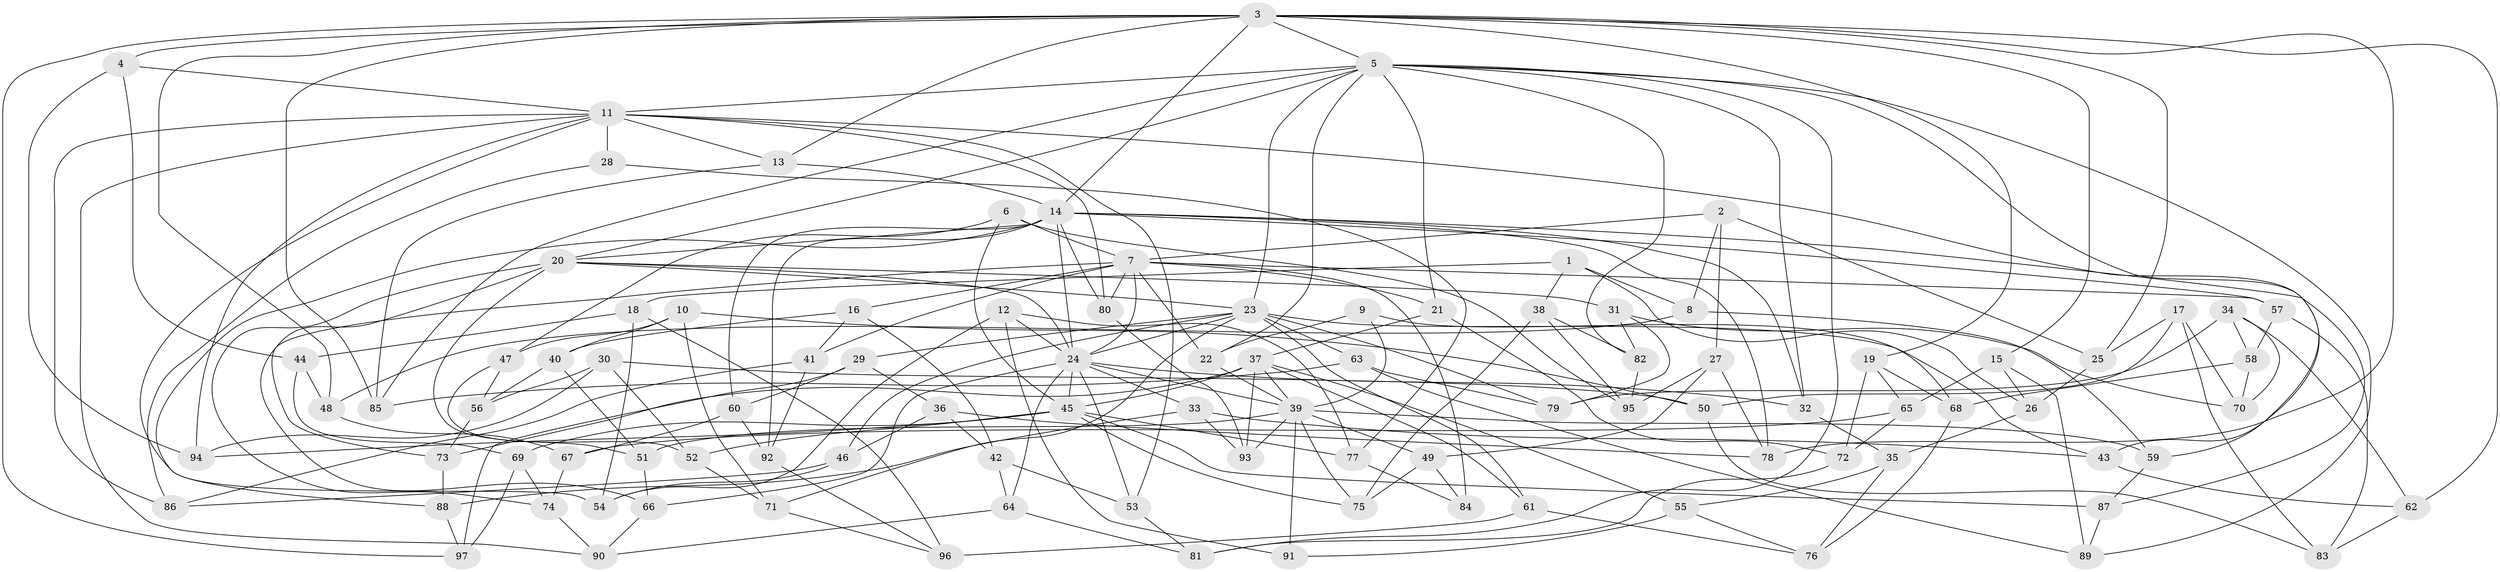 // original degree distribution, {4: 1.0}
// Generated by graph-tools (version 1.1) at 2025/53/03/04/25 22:53:48]
// undirected, 97 vertices, 227 edges
graph export_dot {
  node [color=gray90,style=filled];
  1;
  2;
  3;
  4;
  5;
  6;
  7;
  8;
  9;
  10;
  11;
  12;
  13;
  14;
  15;
  16;
  17;
  18;
  19;
  20;
  21;
  22;
  23;
  24;
  25;
  26;
  27;
  28;
  29;
  30;
  31;
  32;
  33;
  34;
  35;
  36;
  37;
  38;
  39;
  40;
  41;
  42;
  43;
  44;
  45;
  46;
  47;
  48;
  49;
  50;
  51;
  52;
  53;
  54;
  55;
  56;
  57;
  58;
  59;
  60;
  61;
  62;
  63;
  64;
  65;
  66;
  67;
  68;
  69;
  70;
  71;
  72;
  73;
  74;
  75;
  76;
  77;
  78;
  79;
  80;
  81;
  82;
  83;
  84;
  85;
  86;
  87;
  88;
  89;
  90;
  91;
  92;
  93;
  94;
  95;
  96;
  97;
  1 -- 8 [weight=1.0];
  1 -- 18 [weight=1.0];
  1 -- 26 [weight=1.0];
  1 -- 38 [weight=1.0];
  2 -- 7 [weight=1.0];
  2 -- 8 [weight=1.0];
  2 -- 25 [weight=1.0];
  2 -- 27 [weight=1.0];
  3 -- 4 [weight=1.0];
  3 -- 5 [weight=1.0];
  3 -- 13 [weight=1.0];
  3 -- 14 [weight=1.0];
  3 -- 15 [weight=1.0];
  3 -- 19 [weight=1.0];
  3 -- 25 [weight=1.0];
  3 -- 48 [weight=1.0];
  3 -- 62 [weight=1.0];
  3 -- 78 [weight=1.0];
  3 -- 85 [weight=1.0];
  3 -- 97 [weight=1.0];
  4 -- 11 [weight=1.0];
  4 -- 44 [weight=1.0];
  4 -- 94 [weight=1.0];
  5 -- 11 [weight=1.0];
  5 -- 20 [weight=1.0];
  5 -- 21 [weight=1.0];
  5 -- 22 [weight=1.0];
  5 -- 23 [weight=1.0];
  5 -- 32 [weight=1.0];
  5 -- 43 [weight=1.0];
  5 -- 81 [weight=1.0];
  5 -- 82 [weight=1.0];
  5 -- 85 [weight=1.0];
  5 -- 89 [weight=1.0];
  6 -- 7 [weight=1.0];
  6 -- 45 [weight=1.0];
  6 -- 47 [weight=1.0];
  6 -- 95 [weight=1.0];
  7 -- 16 [weight=1.0];
  7 -- 21 [weight=1.0];
  7 -- 22 [weight=1.0];
  7 -- 24 [weight=1.0];
  7 -- 41 [weight=1.0];
  7 -- 57 [weight=1.0];
  7 -- 66 [weight=1.0];
  7 -- 80 [weight=1.0];
  7 -- 84 [weight=2.0];
  8 -- 48 [weight=1.0];
  8 -- 59 [weight=1.0];
  9 -- 22 [weight=1.0];
  9 -- 39 [weight=2.0];
  9 -- 68 [weight=1.0];
  10 -- 40 [weight=1.0];
  10 -- 47 [weight=1.0];
  10 -- 50 [weight=1.0];
  10 -- 71 [weight=1.0];
  11 -- 13 [weight=1.0];
  11 -- 28 [weight=2.0];
  11 -- 53 [weight=1.0];
  11 -- 54 [weight=1.0];
  11 -- 59 [weight=1.0];
  11 -- 80 [weight=1.0];
  11 -- 86 [weight=1.0];
  11 -- 90 [weight=1.0];
  11 -- 94 [weight=1.0];
  12 -- 24 [weight=1.0];
  12 -- 54 [weight=1.0];
  12 -- 77 [weight=1.0];
  12 -- 91 [weight=1.0];
  13 -- 14 [weight=1.0];
  13 -- 85 [weight=1.0];
  14 -- 20 [weight=1.0];
  14 -- 24 [weight=1.0];
  14 -- 32 [weight=1.0];
  14 -- 57 [weight=1.0];
  14 -- 60 [weight=1.0];
  14 -- 78 [weight=1.0];
  14 -- 80 [weight=1.0];
  14 -- 87 [weight=1.0];
  14 -- 88 [weight=1.0];
  14 -- 92 [weight=1.0];
  15 -- 26 [weight=1.0];
  15 -- 65 [weight=1.0];
  15 -- 89 [weight=1.0];
  16 -- 40 [weight=1.0];
  16 -- 41 [weight=1.0];
  16 -- 42 [weight=1.0];
  17 -- 25 [weight=1.0];
  17 -- 50 [weight=1.0];
  17 -- 70 [weight=1.0];
  17 -- 83 [weight=1.0];
  18 -- 44 [weight=1.0];
  18 -- 54 [weight=1.0];
  18 -- 96 [weight=1.0];
  19 -- 65 [weight=1.0];
  19 -- 68 [weight=1.0];
  19 -- 72 [weight=1.0];
  20 -- 23 [weight=1.0];
  20 -- 24 [weight=1.0];
  20 -- 31 [weight=1.0];
  20 -- 51 [weight=1.0];
  20 -- 73 [weight=1.0];
  20 -- 74 [weight=1.0];
  21 -- 37 [weight=1.0];
  21 -- 72 [weight=1.0];
  22 -- 39 [weight=1.0];
  23 -- 24 [weight=1.0];
  23 -- 29 [weight=1.0];
  23 -- 43 [weight=1.0];
  23 -- 46 [weight=1.0];
  23 -- 61 [weight=1.0];
  23 -- 63 [weight=1.0];
  23 -- 71 [weight=1.0];
  23 -- 79 [weight=1.0];
  24 -- 32 [weight=1.0];
  24 -- 33 [weight=1.0];
  24 -- 39 [weight=1.0];
  24 -- 45 [weight=1.0];
  24 -- 53 [weight=1.0];
  24 -- 64 [weight=1.0];
  24 -- 66 [weight=1.0];
  25 -- 26 [weight=1.0];
  26 -- 35 [weight=1.0];
  27 -- 49 [weight=1.0];
  27 -- 78 [weight=1.0];
  27 -- 95 [weight=1.0];
  28 -- 77 [weight=1.0];
  28 -- 86 [weight=1.0];
  29 -- 36 [weight=1.0];
  29 -- 60 [weight=1.0];
  29 -- 97 [weight=1.0];
  30 -- 50 [weight=1.0];
  30 -- 52 [weight=1.0];
  30 -- 56 [weight=1.0];
  30 -- 94 [weight=1.0];
  31 -- 70 [weight=1.0];
  31 -- 79 [weight=1.0];
  31 -- 82 [weight=1.0];
  32 -- 35 [weight=1.0];
  33 -- 43 [weight=1.0];
  33 -- 88 [weight=1.0];
  33 -- 93 [weight=1.0];
  34 -- 58 [weight=1.0];
  34 -- 62 [weight=1.0];
  34 -- 70 [weight=1.0];
  34 -- 79 [weight=1.0];
  35 -- 55 [weight=1.0];
  35 -- 76 [weight=1.0];
  36 -- 42 [weight=1.0];
  36 -- 46 [weight=1.0];
  36 -- 78 [weight=1.0];
  37 -- 39 [weight=1.0];
  37 -- 45 [weight=4.0];
  37 -- 55 [weight=1.0];
  37 -- 61 [weight=1.0];
  37 -- 73 [weight=1.0];
  37 -- 93 [weight=1.0];
  38 -- 75 [weight=1.0];
  38 -- 82 [weight=1.0];
  38 -- 95 [weight=1.0];
  39 -- 49 [weight=1.0];
  39 -- 51 [weight=1.0];
  39 -- 59 [weight=1.0];
  39 -- 75 [weight=1.0];
  39 -- 91 [weight=2.0];
  39 -- 93 [weight=1.0];
  40 -- 51 [weight=1.0];
  40 -- 56 [weight=1.0];
  41 -- 86 [weight=1.0];
  41 -- 92 [weight=1.0];
  42 -- 53 [weight=1.0];
  42 -- 64 [weight=1.0];
  43 -- 62 [weight=1.0];
  44 -- 48 [weight=1.0];
  44 -- 69 [weight=1.0];
  45 -- 52 [weight=1.0];
  45 -- 69 [weight=1.0];
  45 -- 75 [weight=1.0];
  45 -- 77 [weight=1.0];
  45 -- 87 [weight=1.0];
  45 -- 94 [weight=1.0];
  46 -- 54 [weight=1.0];
  46 -- 86 [weight=1.0];
  47 -- 52 [weight=1.0];
  47 -- 56 [weight=1.0];
  48 -- 67 [weight=1.0];
  49 -- 75 [weight=1.0];
  49 -- 84 [weight=1.0];
  50 -- 83 [weight=1.0];
  51 -- 66 [weight=1.0];
  52 -- 71 [weight=1.0];
  53 -- 81 [weight=1.0];
  55 -- 76 [weight=1.0];
  55 -- 91 [weight=1.0];
  56 -- 73 [weight=1.0];
  57 -- 58 [weight=1.0];
  57 -- 83 [weight=1.0];
  58 -- 68 [weight=1.0];
  58 -- 70 [weight=1.0];
  59 -- 87 [weight=1.0];
  60 -- 67 [weight=1.0];
  60 -- 92 [weight=1.0];
  61 -- 76 [weight=1.0];
  61 -- 96 [weight=1.0];
  62 -- 83 [weight=1.0];
  63 -- 79 [weight=1.0];
  63 -- 85 [weight=1.0];
  63 -- 89 [weight=1.0];
  64 -- 81 [weight=1.0];
  64 -- 90 [weight=1.0];
  65 -- 67 [weight=1.0];
  65 -- 72 [weight=1.0];
  66 -- 90 [weight=1.0];
  67 -- 74 [weight=1.0];
  68 -- 76 [weight=1.0];
  69 -- 74 [weight=1.0];
  69 -- 97 [weight=1.0];
  71 -- 96 [weight=1.0];
  72 -- 81 [weight=1.0];
  73 -- 88 [weight=1.0];
  74 -- 90 [weight=1.0];
  77 -- 84 [weight=1.0];
  80 -- 93 [weight=1.0];
  82 -- 95 [weight=1.0];
  87 -- 89 [weight=1.0];
  88 -- 97 [weight=1.0];
  92 -- 96 [weight=1.0];
}
